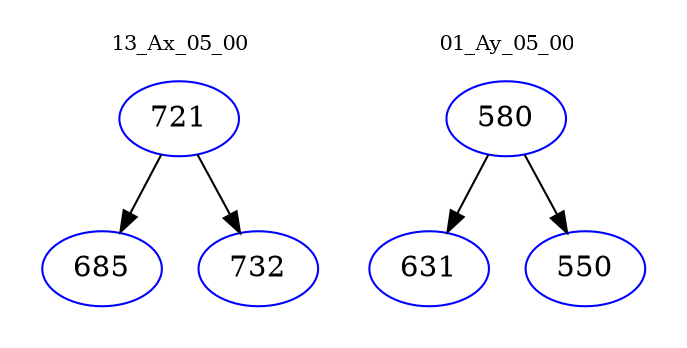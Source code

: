 digraph{
subgraph cluster_0 {
color = white
label = "13_Ax_05_00";
fontsize=10;
T0_721 [label="721", color="blue"]
T0_721 -> T0_685 [color="black"]
T0_685 [label="685", color="blue"]
T0_721 -> T0_732 [color="black"]
T0_732 [label="732", color="blue"]
}
subgraph cluster_1 {
color = white
label = "01_Ay_05_00";
fontsize=10;
T1_580 [label="580", color="blue"]
T1_580 -> T1_631 [color="black"]
T1_631 [label="631", color="blue"]
T1_580 -> T1_550 [color="black"]
T1_550 [label="550", color="blue"]
}
}
